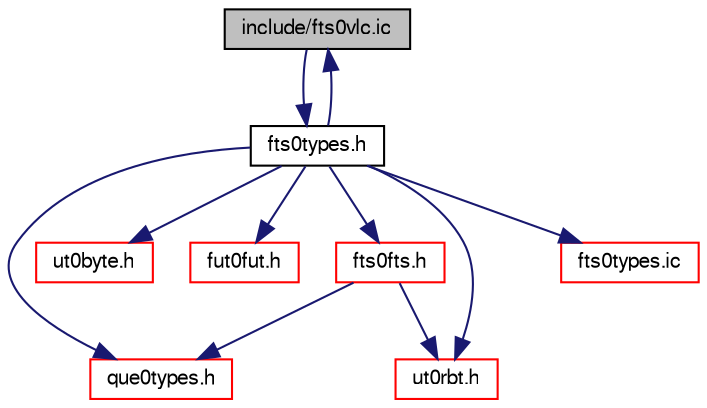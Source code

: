 digraph "include/fts0vlc.ic"
{
  bgcolor="transparent";
  edge [fontname="FreeSans",fontsize="10",labelfontname="FreeSans",labelfontsize="10"];
  node [fontname="FreeSans",fontsize="10",shape=record];
  Node1 [label="include/fts0vlc.ic",height=0.2,width=0.4,color="black", fillcolor="grey75", style="filled" fontcolor="black"];
  Node1 -> Node2 [color="midnightblue",fontsize="10",style="solid",fontname="FreeSans"];
  Node2 [label="fts0types.h",height=0.2,width=0.4,color="black",URL="$fts0types_8h.html"];
  Node2 -> Node3 [color="midnightblue",fontsize="10",style="solid",fontname="FreeSans"];
  Node3 [label="que0types.h",height=0.2,width=0.4,color="red",URL="$que0types_8h.html"];
  Node2 -> Node4 [color="midnightblue",fontsize="10",style="solid",fontname="FreeSans"];
  Node4 [label="ut0byte.h",height=0.2,width=0.4,color="red",URL="$ut0byte_8h.html"];
  Node2 -> Node5 [color="midnightblue",fontsize="10",style="solid",fontname="FreeSans"];
  Node5 [label="fut0fut.h",height=0.2,width=0.4,color="red",URL="$fut0fut_8h.html"];
  Node2 -> Node6 [color="midnightblue",fontsize="10",style="solid",fontname="FreeSans"];
  Node6 [label="ut0rbt.h",height=0.2,width=0.4,color="red",URL="$ut0rbt_8h.html"];
  Node2 -> Node7 [color="midnightblue",fontsize="10",style="solid",fontname="FreeSans"];
  Node7 [label="fts0fts.h",height=0.2,width=0.4,color="red",URL="$fts0fts_8h.html"];
  Node7 -> Node6 [color="midnightblue",fontsize="10",style="solid",fontname="FreeSans"];
  Node7 -> Node3 [color="midnightblue",fontsize="10",style="solid",fontname="FreeSans"];
  Node2 -> Node8 [color="midnightblue",fontsize="10",style="solid",fontname="FreeSans"];
  Node8 [label="fts0types.ic",height=0.2,width=0.4,color="red",URL="$fts0types_8ic.html"];
  Node2 -> Node1 [color="midnightblue",fontsize="10",style="solid",fontname="FreeSans"];
}
